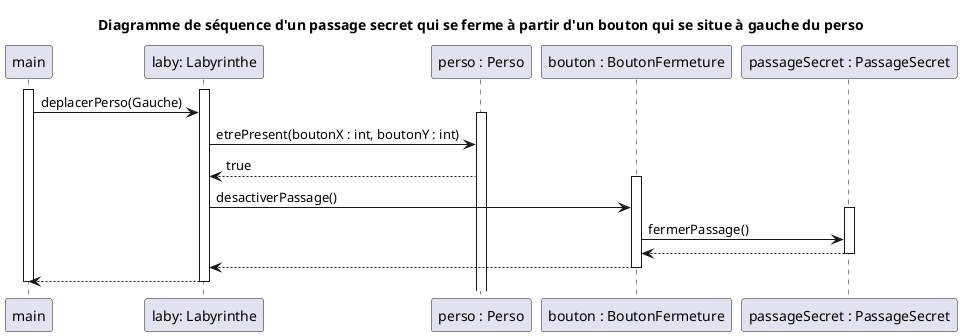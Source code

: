 @startuml
'https://plantuml.com/sequence-diagram

title Diagramme de séquence d'un passage secret qui se ferme à partir d'un bouton qui se situe à gauche du perso

participant "main" as main
participant "laby: Labyrinthe" as laby
participant "perso : Perso" as perso
participant "bouton : BoutonFermeture" as bouton
participant "passageSecret : PassageSecret" as passageSecret

activate main
    activate laby
        main -> laby : deplacerPerso(Gauche)
        activate perso
        laby -> perso : etrePresent(boutonX : int, boutonY : int)
        perso --> laby : true
        activate bouton
        laby -> bouton : desactiverPassage()
        activate passageSecret
            bouton -> passageSecret : fermerPassage()
            passageSecret --> bouton
        deactivate passageSecret
        bouton --> laby
        deactivate bouton
        laby --> main
    deactivate laby
deactivate main
@enduml